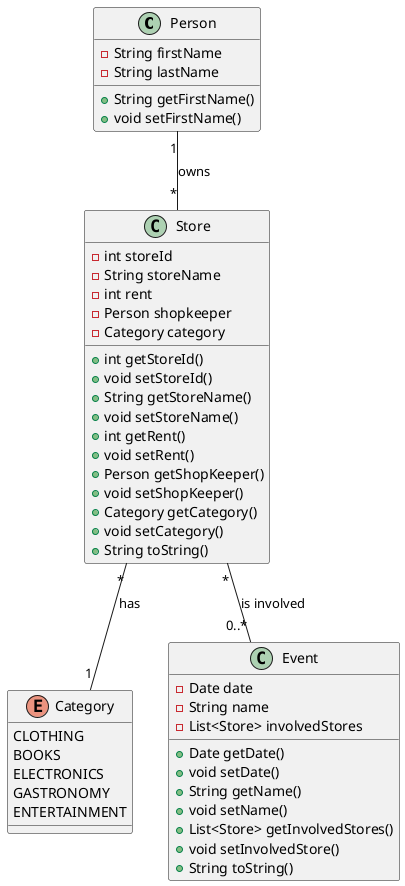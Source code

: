 @startuml

class Person {
-String firstName
-String lastName
+String getFirstName()
+void setFirstName()
}

Store "*"--"1" Category :has
Person "1"--"*" Store :owns
Store "*"--"0..*" Event :is involved

class Store{
-int storeId
+int getStoreId()
+void setStoreId()
-String storeName
+String getStoreName()
+void setStoreName()
-int rent
+int getRent()
+void setRent()
-Person shopkeeper
+Person getShopKeeper()
+void setShopKeeper()
-Category category
+Category getCategory()
+void setCategory()
+ String toString()
}

class Event{
-Date date
+Date getDate()
+void setDate()
-String name
+String getName()
+void setName()
-List<Store> involvedStores
+List<Store> getInvolvedStores()
+void setInvolvedStore()
+ String toString()

}

enum Category {
    CLOTHING
    BOOKS
    ELECTRONICS
    GASTRONOMY
    ENTERTAINMENT
}

@enduml
